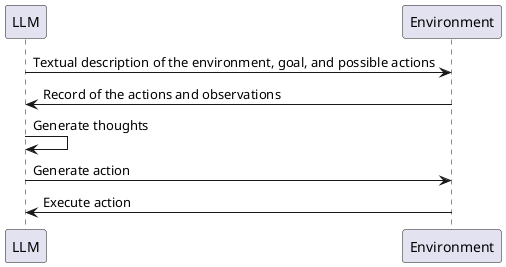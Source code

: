 @startuml
participant LLM
participant Environment
LLM -> Environment: Textual description of the environment, goal, and possible actions
Environment -> LLM: Record of the actions and observations
LLM -> LLM: Generate thoughts
LLM -> Environment: Generate action
Environment -> LLM: Execute action
@enduml